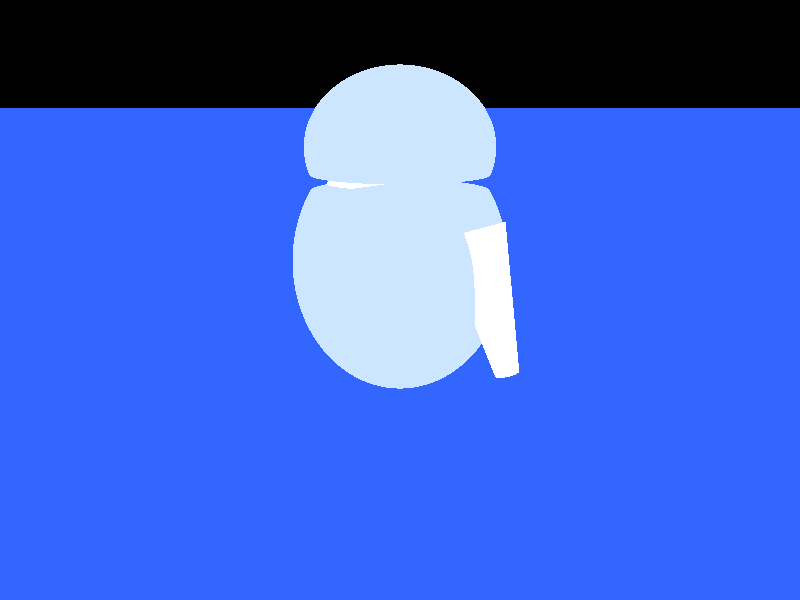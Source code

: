 camera {
  location <5, 2.5, -6>
  look_at 0
}

light_source {
  <10, 10, -10>
  color rgb <1, 1, 1>
}

plane {
  y, -2
  texture {
    pigment { color rgb <0.2, 0.4, 1> }  // Цвет воды
    finish {
      reflection 0.1    // Отражение воды
    }
  }
}

// Тело Евы (капля)
#declare Drop_Shape =
isosurface {
  function {
    // Уравнение для капли
    pow(x, 2) + pow((y - 1) / 1.2, 2) + pow(z, 2) - 2
  }
  accuracy 0.001
  max_gradient 10
  contained_by { box {-2, 2} }
  texture {
    pigment { color rgb <0.8, 0.9, 1> }
    finish {
      reflection 0.2
      specular 0.8
      ambient 0.2
    }
  }
}

object { 
  Drop_Shape
  translate <0, -0.5, 0>
}

#declare HeadF =
function {
  sqrt(pow(x,2) + pow((y + 3.2) * 1.2, 2) + pow(z,2)) - 1.2
}

#declare Head = 
isosurface {
  function { HeadF(x, y - 2, z) }
  accuracy 0.001
  max_gradient 10
  contained_by { box {-1.5, 1.5} }
  texture {
    pigment { color rgb <0.8, 0.9, 1> }
    finish {
      reflection 0.2
      specular 0.8
      ambient 0.2
    }
  }
}

object {
  Head
  translate <0, 3.2, 0>
}

cone {
  <1, 1.0, 0>, 0.4
  <2.0, -0.5, 0>, 0.15
  texture {
    pigment { color rgb <1, 1, 1> }
    finish {
      reflection 0.3
      specular 0.8
    }
  }
  rotate <0, 0, -15>
  translate <-0.1, 0.4, 0>
}

cone {
  <-1, 1.0, 0>, 0.4
  <-2.0, -0.5, 0>, 0.15
  texture {
    pigment { color rgb <1, 1, 1> }
    finish {
      reflection 0.3
      specular 0.8
    }
  }
  rotate <0, 0, -15>
  translate <0.1, 0.4, 0>
}
